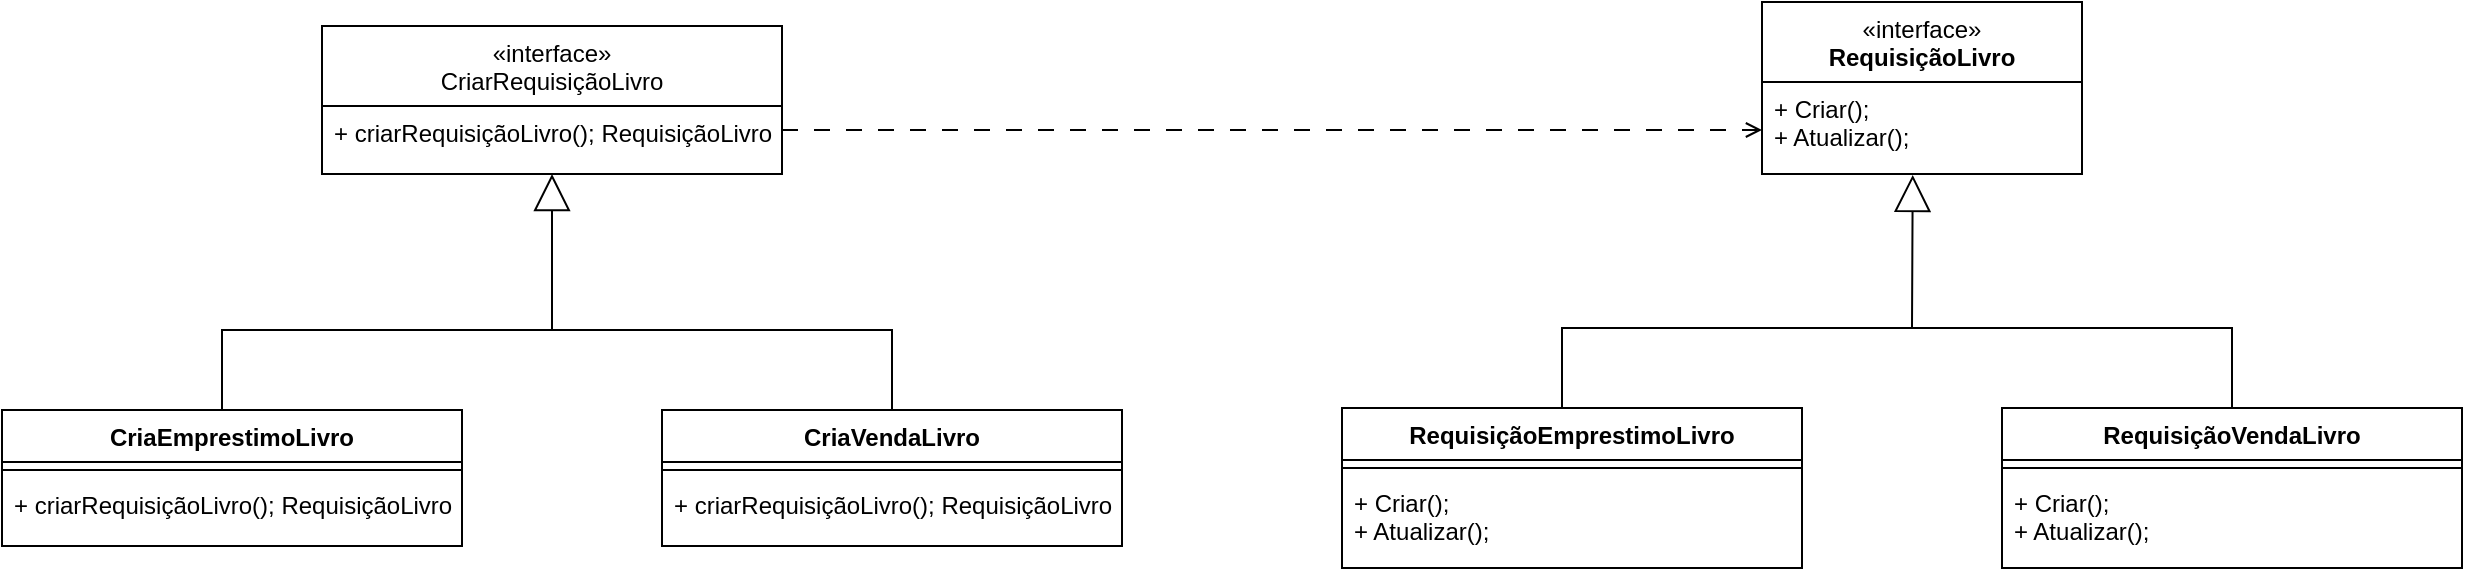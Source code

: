 <mxfile version="24.2.3" type="github">
  <diagram id="C5RBs43oDa-KdzZeNtuy" name="Page-1">
    <mxGraphModel dx="2200" dy="1170" grid="1" gridSize="10" guides="1" tooltips="1" connect="1" arrows="1" fold="1" page="1" pageScale="1" pageWidth="827" pageHeight="1169" math="0" shadow="0">
      <root>
        <mxCell id="WIyWlLk6GJQsqaUBKTNV-0" />
        <mxCell id="WIyWlLk6GJQsqaUBKTNV-1" parent="WIyWlLk6GJQsqaUBKTNV-0" />
        <mxCell id="ieaZYEXVSUtaoZ92cxuX-5" value="" style="edgeStyle=orthogonalEdgeStyle;rounded=0;orthogonalLoop=1;jettySize=auto;html=1;dashed=1;dashPattern=8 8;endArrow=open;endFill=0;" edge="1" parent="WIyWlLk6GJQsqaUBKTNV-1" source="zkfFHV4jXpPFQw0GAbJ--0" target="ieaZYEXVSUtaoZ92cxuX-4">
          <mxGeometry relative="1" as="geometry">
            <Array as="points">
              <mxPoint x="530" y="150" />
              <mxPoint x="530" y="150" />
            </Array>
          </mxGeometry>
        </mxCell>
        <mxCell id="zkfFHV4jXpPFQw0GAbJ--0" value="«interface»&#xa;CriarRequisiçãoLivro" style="swimlane;fontStyle=0;align=center;verticalAlign=top;childLayout=stackLayout;horizontal=1;startSize=40;horizontalStack=0;resizeParent=1;resizeLast=0;collapsible=1;marginBottom=0;rounded=0;shadow=0;strokeWidth=1;" parent="WIyWlLk6GJQsqaUBKTNV-1" vertex="1">
          <mxGeometry x="220" y="98" width="230" height="74" as="geometry">
            <mxRectangle x="230" y="140" width="160" height="26" as="alternateBounds" />
          </mxGeometry>
        </mxCell>
        <mxCell id="zkfFHV4jXpPFQw0GAbJ--5" value="+ criarRequisiçãoLivro(); RequisiçãoLivro" style="text;align=left;verticalAlign=top;spacingLeft=4;spacingRight=4;overflow=hidden;rotatable=0;points=[[0,0.5],[1,0.5]];portConstraint=eastwest;" parent="zkfFHV4jXpPFQw0GAbJ--0" vertex="1">
          <mxGeometry y="40" width="230" height="26" as="geometry" />
        </mxCell>
        <mxCell id="ieaZYEXVSUtaoZ92cxuX-1" value="&lt;span style=&quot;font-weight: 400;&quot;&gt;«interface»&lt;/span&gt;&lt;div&gt;RequisiçãoLivro&lt;/div&gt;" style="swimlane;fontStyle=1;align=center;verticalAlign=top;childLayout=stackLayout;horizontal=1;startSize=40;horizontalStack=0;resizeParent=1;resizeParentMax=0;resizeLast=0;collapsible=1;marginBottom=0;whiteSpace=wrap;html=1;" vertex="1" parent="WIyWlLk6GJQsqaUBKTNV-1">
          <mxGeometry x="940" y="86" width="160" height="86" as="geometry" />
        </mxCell>
        <mxCell id="ieaZYEXVSUtaoZ92cxuX-4" value="+ Criar();&lt;div&gt;+ Atualizar();&lt;/div&gt;" style="text;strokeColor=none;fillColor=none;align=left;verticalAlign=top;spacingLeft=4;spacingRight=4;overflow=hidden;rotatable=0;points=[[0,0.5],[1,0.5]];portConstraint=eastwest;whiteSpace=wrap;html=1;" vertex="1" parent="ieaZYEXVSUtaoZ92cxuX-1">
          <mxGeometry y="40" width="160" height="46" as="geometry" />
        </mxCell>
        <mxCell id="ieaZYEXVSUtaoZ92cxuX-6" value="CriaEmprestimoLivro" style="swimlane;fontStyle=1;align=center;verticalAlign=top;childLayout=stackLayout;horizontal=1;startSize=26;horizontalStack=0;resizeParent=1;resizeParentMax=0;resizeLast=0;collapsible=1;marginBottom=0;whiteSpace=wrap;html=1;" vertex="1" parent="WIyWlLk6GJQsqaUBKTNV-1">
          <mxGeometry x="60" y="290" width="230" height="68" as="geometry" />
        </mxCell>
        <mxCell id="ieaZYEXVSUtaoZ92cxuX-8" value="" style="line;strokeWidth=1;fillColor=none;align=left;verticalAlign=middle;spacingTop=-1;spacingLeft=3;spacingRight=3;rotatable=0;labelPosition=right;points=[];portConstraint=eastwest;strokeColor=inherit;" vertex="1" parent="ieaZYEXVSUtaoZ92cxuX-6">
          <mxGeometry y="26" width="230" height="8" as="geometry" />
        </mxCell>
        <mxCell id="ieaZYEXVSUtaoZ92cxuX-9" value="&lt;span style=&quot;text-wrap: nowrap;&quot;&gt;+ criarRequisiçãoLivro(); RequisiçãoLivro&lt;/span&gt;" style="text;strokeColor=none;fillColor=none;align=left;verticalAlign=top;spacingLeft=4;spacingRight=4;overflow=hidden;rotatable=0;points=[[0,0.5],[1,0.5]];portConstraint=eastwest;whiteSpace=wrap;html=1;" vertex="1" parent="ieaZYEXVSUtaoZ92cxuX-6">
          <mxGeometry y="34" width="230" height="34" as="geometry" />
        </mxCell>
        <mxCell id="ieaZYEXVSUtaoZ92cxuX-11" value="CriaVendaLivro" style="swimlane;fontStyle=1;align=center;verticalAlign=top;childLayout=stackLayout;horizontal=1;startSize=26;horizontalStack=0;resizeParent=1;resizeParentMax=0;resizeLast=0;collapsible=1;marginBottom=0;whiteSpace=wrap;html=1;" vertex="1" parent="WIyWlLk6GJQsqaUBKTNV-1">
          <mxGeometry x="390" y="290" width="230" height="68" as="geometry" />
        </mxCell>
        <mxCell id="ieaZYEXVSUtaoZ92cxuX-12" value="" style="line;strokeWidth=1;fillColor=none;align=left;verticalAlign=middle;spacingTop=-1;spacingLeft=3;spacingRight=3;rotatable=0;labelPosition=right;points=[];portConstraint=eastwest;strokeColor=inherit;" vertex="1" parent="ieaZYEXVSUtaoZ92cxuX-11">
          <mxGeometry y="26" width="230" height="8" as="geometry" />
        </mxCell>
        <mxCell id="ieaZYEXVSUtaoZ92cxuX-13" value="&lt;span style=&quot;text-wrap: nowrap;&quot;&gt;+ criarRequisiçãoLivro(); RequisiçãoLivro&lt;/span&gt;" style="text;strokeColor=none;fillColor=none;align=left;verticalAlign=top;spacingLeft=4;spacingRight=4;overflow=hidden;rotatable=0;points=[[0,0.5],[1,0.5]];portConstraint=eastwest;whiteSpace=wrap;html=1;" vertex="1" parent="ieaZYEXVSUtaoZ92cxuX-11">
          <mxGeometry y="34" width="230" height="34" as="geometry" />
        </mxCell>
        <mxCell id="ieaZYEXVSUtaoZ92cxuX-21" value="" style="endArrow=block;endSize=16;endFill=0;html=1;rounded=0;exitX=0.5;exitY=0;exitDx=0;exitDy=0;entryX=0.5;entryY=1;entryDx=0;entryDy=0;" edge="1" parent="WIyWlLk6GJQsqaUBKTNV-1" source="ieaZYEXVSUtaoZ92cxuX-11" target="zkfFHV4jXpPFQw0GAbJ--0">
          <mxGeometry width="160" relative="1" as="geometry">
            <mxPoint x="185" y="300" as="sourcePoint" />
            <mxPoint x="340" y="190" as="targetPoint" />
            <Array as="points">
              <mxPoint x="505" y="250" />
              <mxPoint x="335" y="250" />
            </Array>
          </mxGeometry>
        </mxCell>
        <mxCell id="ieaZYEXVSUtaoZ92cxuX-26" value="" style="endArrow=none;html=1;edgeStyle=orthogonalEdgeStyle;rounded=0;exitX=0.543;exitY=0.019;exitDx=0;exitDy=0;exitPerimeter=0;" edge="1" parent="WIyWlLk6GJQsqaUBKTNV-1">
          <mxGeometry relative="1" as="geometry">
            <mxPoint x="170" y="290.002" as="sourcePoint" />
            <mxPoint x="350" y="250" as="targetPoint" />
            <Array as="points">
              <mxPoint x="170" y="250" />
              <mxPoint x="340" y="250" />
            </Array>
          </mxGeometry>
        </mxCell>
        <mxCell id="ieaZYEXVSUtaoZ92cxuX-29" value="RequisiçãoEmprestimoLivro" style="swimlane;fontStyle=1;align=center;verticalAlign=top;childLayout=stackLayout;horizontal=1;startSize=26;horizontalStack=0;resizeParent=1;resizeParentMax=0;resizeLast=0;collapsible=1;marginBottom=0;whiteSpace=wrap;html=1;" vertex="1" parent="WIyWlLk6GJQsqaUBKTNV-1">
          <mxGeometry x="730" y="289" width="230" height="80" as="geometry" />
        </mxCell>
        <mxCell id="ieaZYEXVSUtaoZ92cxuX-30" value="" style="line;strokeWidth=1;fillColor=none;align=left;verticalAlign=middle;spacingTop=-1;spacingLeft=3;spacingRight=3;rotatable=0;labelPosition=right;points=[];portConstraint=eastwest;strokeColor=inherit;" vertex="1" parent="ieaZYEXVSUtaoZ92cxuX-29">
          <mxGeometry y="26" width="230" height="8" as="geometry" />
        </mxCell>
        <mxCell id="ieaZYEXVSUtaoZ92cxuX-31" value="&lt;span style=&quot;text-wrap: nowrap;&quot;&gt;+ Criar();&lt;/span&gt;&lt;div&gt;+ Atualizar();&lt;/div&gt;" style="text;strokeColor=none;fillColor=none;align=left;verticalAlign=top;spacingLeft=4;spacingRight=4;overflow=hidden;rotatable=0;points=[[0,0.5],[1,0.5]];portConstraint=eastwest;whiteSpace=wrap;html=1;" vertex="1" parent="ieaZYEXVSUtaoZ92cxuX-29">
          <mxGeometry y="34" width="230" height="46" as="geometry" />
        </mxCell>
        <mxCell id="ieaZYEXVSUtaoZ92cxuX-32" value="RequisiçãoVendaLivro" style="swimlane;fontStyle=1;align=center;verticalAlign=top;childLayout=stackLayout;horizontal=1;startSize=26;horizontalStack=0;resizeParent=1;resizeParentMax=0;resizeLast=0;collapsible=1;marginBottom=0;whiteSpace=wrap;html=1;" vertex="1" parent="WIyWlLk6GJQsqaUBKTNV-1">
          <mxGeometry x="1060" y="289" width="230" height="80" as="geometry" />
        </mxCell>
        <mxCell id="ieaZYEXVSUtaoZ92cxuX-33" value="" style="line;strokeWidth=1;fillColor=none;align=left;verticalAlign=middle;spacingTop=-1;spacingLeft=3;spacingRight=3;rotatable=0;labelPosition=right;points=[];portConstraint=eastwest;strokeColor=inherit;" vertex="1" parent="ieaZYEXVSUtaoZ92cxuX-32">
          <mxGeometry y="26" width="230" height="8" as="geometry" />
        </mxCell>
        <mxCell id="ieaZYEXVSUtaoZ92cxuX-34" value="&lt;span style=&quot;text-wrap: nowrap;&quot;&gt;+ Criar();&lt;/span&gt;&lt;div&gt;+ Atualizar();&lt;/div&gt;" style="text;strokeColor=none;fillColor=none;align=left;verticalAlign=top;spacingLeft=4;spacingRight=4;overflow=hidden;rotatable=0;points=[[0,0.5],[1,0.5]];portConstraint=eastwest;whiteSpace=wrap;html=1;" vertex="1" parent="ieaZYEXVSUtaoZ92cxuX-32">
          <mxGeometry y="34" width="230" height="46" as="geometry" />
        </mxCell>
        <mxCell id="ieaZYEXVSUtaoZ92cxuX-35" value="" style="endArrow=block;endSize=16;endFill=0;html=1;rounded=0;exitX=0.5;exitY=0;exitDx=0;exitDy=0;entryX=0.471;entryY=1.01;entryDx=0;entryDy=0;entryPerimeter=0;" edge="1" parent="WIyWlLk6GJQsqaUBKTNV-1" source="ieaZYEXVSUtaoZ92cxuX-32" target="ieaZYEXVSUtaoZ92cxuX-4">
          <mxGeometry width="160" relative="1" as="geometry">
            <mxPoint x="855" y="299" as="sourcePoint" />
            <mxPoint x="1015" y="180" as="targetPoint" />
            <Array as="points">
              <mxPoint x="1175" y="249" />
              <mxPoint x="1015" y="249" />
            </Array>
          </mxGeometry>
        </mxCell>
        <mxCell id="ieaZYEXVSUtaoZ92cxuX-36" value="" style="endArrow=none;html=1;edgeStyle=orthogonalEdgeStyle;rounded=0;exitX=0.543;exitY=0.019;exitDx=0;exitDy=0;exitPerimeter=0;" edge="1" parent="WIyWlLk6GJQsqaUBKTNV-1">
          <mxGeometry relative="1" as="geometry">
            <mxPoint x="840" y="289.002" as="sourcePoint" />
            <mxPoint x="1020" y="249" as="targetPoint" />
            <Array as="points">
              <mxPoint x="840" y="249" />
              <mxPoint x="1010" y="249" />
            </Array>
          </mxGeometry>
        </mxCell>
      </root>
    </mxGraphModel>
  </diagram>
</mxfile>
